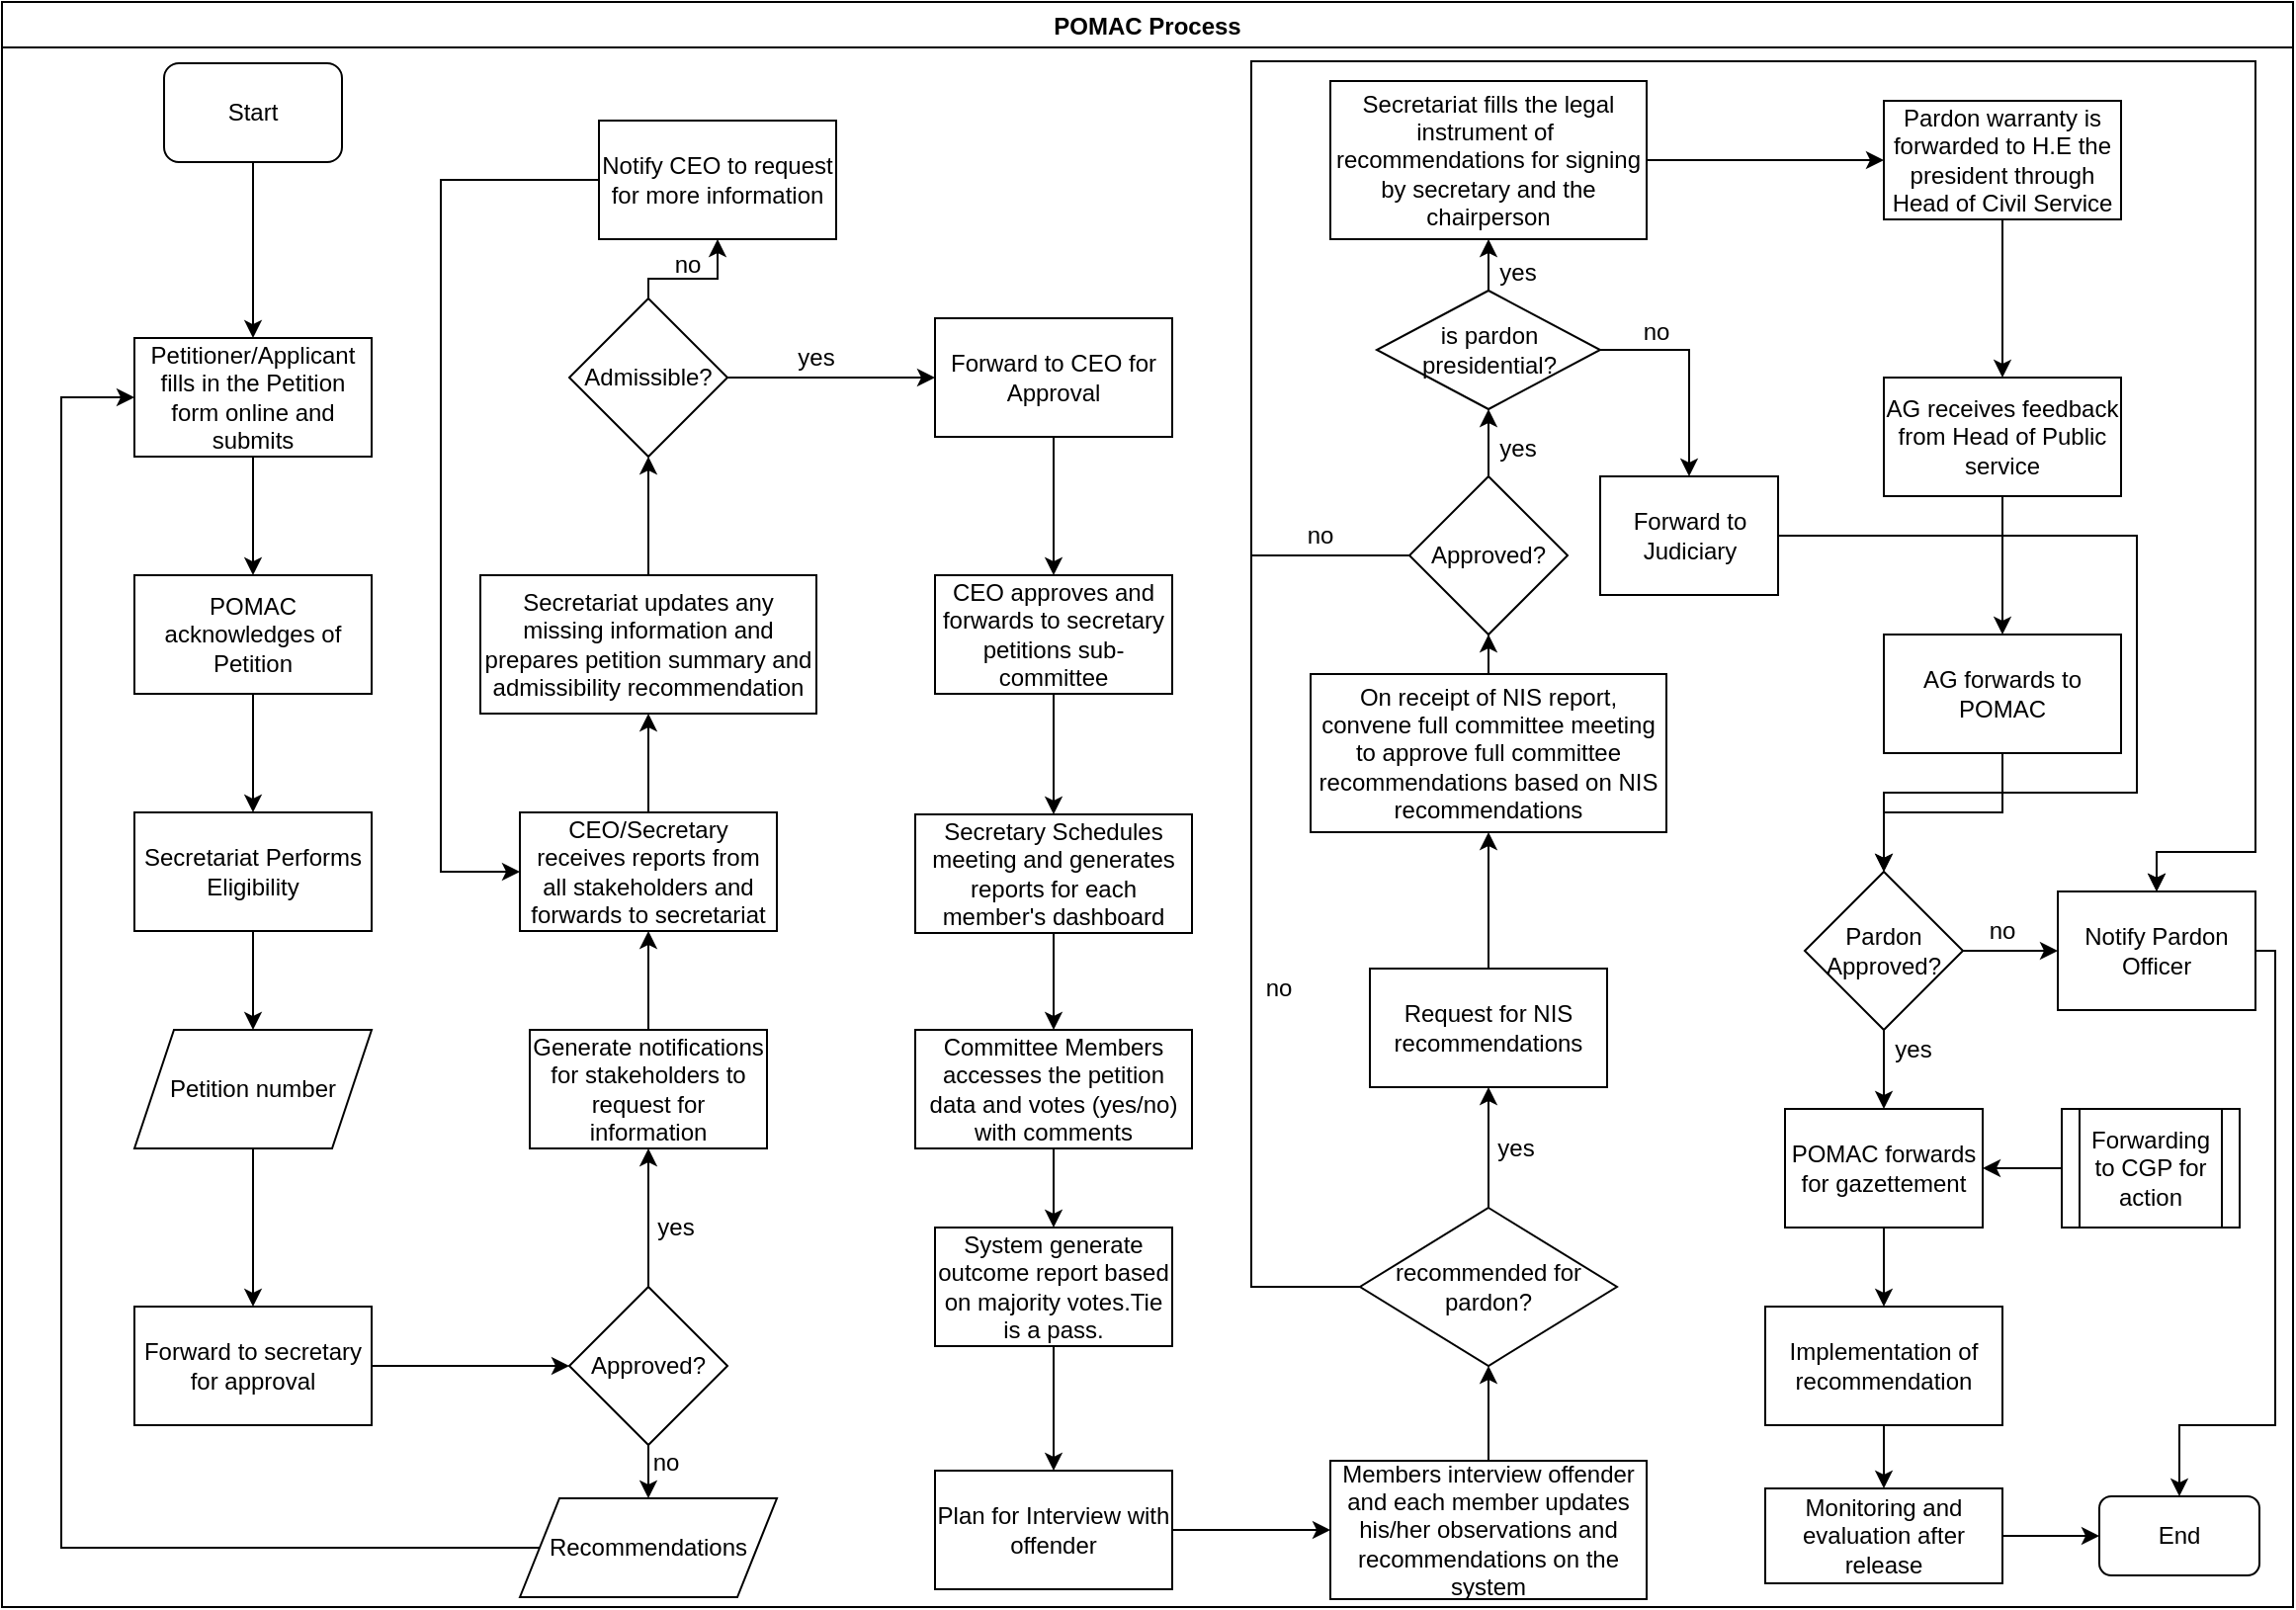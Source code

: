 <mxfile version="13.8.0" type="github">
  <diagram id="tHyQBRfuijBE6Kjzy-yp" name="Page-1">
    <mxGraphModel dx="1038" dy="547" grid="1" gridSize="10" guides="1" tooltips="1" connect="1" arrows="1" fold="1" page="1" pageScale="1" pageWidth="1169" pageHeight="827" math="0" shadow="0">
      <root>
        <mxCell id="0" />
        <mxCell id="1" parent="0" />
        <mxCell id="-Ks-MGX2oiENzWUd814f-5" value="POMAC Process" style="swimlane;" parent="1" vertex="1">
          <mxGeometry x="10" y="10" width="1159" height="812" as="geometry" />
        </mxCell>
        <mxCell id="-Ks-MGX2oiENzWUd814f-6" value="Start" style="rounded=1;whiteSpace=wrap;html=1;" parent="-Ks-MGX2oiENzWUd814f-5" vertex="1">
          <mxGeometry x="82" y="31" width="90" height="50" as="geometry" />
        </mxCell>
        <mxCell id="-Ks-MGX2oiENzWUd814f-12" value="Petitioner/Applicant fills in the Petition form online and submits" style="rounded=0;whiteSpace=wrap;html=1;" parent="-Ks-MGX2oiENzWUd814f-5" vertex="1">
          <mxGeometry x="67" y="170" width="120" height="60" as="geometry" />
        </mxCell>
        <mxCell id="-Ks-MGX2oiENzWUd814f-11" value="" style="edgeStyle=orthogonalEdgeStyle;rounded=0;orthogonalLoop=1;jettySize=auto;html=1;entryX=0.5;entryY=0;entryDx=0;entryDy=0;" parent="-Ks-MGX2oiENzWUd814f-5" source="-Ks-MGX2oiENzWUd814f-6" target="-Ks-MGX2oiENzWUd814f-12" edge="1">
          <mxGeometry relative="1" as="geometry">
            <mxPoint x="127" y="175" as="targetPoint" />
          </mxGeometry>
        </mxCell>
        <mxCell id="-Ks-MGX2oiENzWUd814f-13" value="POMAC acknowledges of Petition " style="whiteSpace=wrap;html=1;rounded=0;" parent="-Ks-MGX2oiENzWUd814f-5" vertex="1">
          <mxGeometry x="67" y="290" width="120" height="60" as="geometry" />
        </mxCell>
        <mxCell id="-Ks-MGX2oiENzWUd814f-14" value="" style="edgeStyle=orthogonalEdgeStyle;rounded=0;orthogonalLoop=1;jettySize=auto;html=1;" parent="-Ks-MGX2oiENzWUd814f-5" source="-Ks-MGX2oiENzWUd814f-12" target="-Ks-MGX2oiENzWUd814f-13" edge="1">
          <mxGeometry relative="1" as="geometry" />
        </mxCell>
        <mxCell id="-Ks-MGX2oiENzWUd814f-15" value="Secretariat Performs Eligibility" style="whiteSpace=wrap;html=1;rounded=0;" parent="-Ks-MGX2oiENzWUd814f-5" vertex="1">
          <mxGeometry x="67" y="410" width="120" height="60" as="geometry" />
        </mxCell>
        <mxCell id="-Ks-MGX2oiENzWUd814f-16" value="" style="edgeStyle=orthogonalEdgeStyle;rounded=0;orthogonalLoop=1;jettySize=auto;html=1;" parent="-Ks-MGX2oiENzWUd814f-5" source="-Ks-MGX2oiENzWUd814f-13" target="-Ks-MGX2oiENzWUd814f-15" edge="1">
          <mxGeometry relative="1" as="geometry" />
        </mxCell>
        <mxCell id="-Ks-MGX2oiENzWUd814f-17" value="Petition number" style="shape=parallelogram;perimeter=parallelogramPerimeter;whiteSpace=wrap;html=1;fixedSize=1;rounded=0;" parent="-Ks-MGX2oiENzWUd814f-5" vertex="1">
          <mxGeometry x="67" y="520" width="120" height="60" as="geometry" />
        </mxCell>
        <mxCell id="-Ks-MGX2oiENzWUd814f-18" value="" style="edgeStyle=orthogonalEdgeStyle;rounded=0;orthogonalLoop=1;jettySize=auto;html=1;" parent="-Ks-MGX2oiENzWUd814f-5" source="-Ks-MGX2oiENzWUd814f-15" target="-Ks-MGX2oiENzWUd814f-17" edge="1">
          <mxGeometry relative="1" as="geometry" />
        </mxCell>
        <mxCell id="-Ks-MGX2oiENzWUd814f-23" value="Recommendations" style="shape=parallelogram;perimeter=parallelogramPerimeter;whiteSpace=wrap;html=1;fixedSize=1;rounded=0;" parent="-Ks-MGX2oiENzWUd814f-5" vertex="1">
          <mxGeometry x="262" y="757" width="130" height="50" as="geometry" />
        </mxCell>
        <mxCell id="-Ks-MGX2oiENzWUd814f-26" value="" style="edgeStyle=orthogonalEdgeStyle;rounded=0;orthogonalLoop=1;jettySize=auto;html=1;entryX=0;entryY=0.5;entryDx=0;entryDy=0;" parent="-Ks-MGX2oiENzWUd814f-5" source="-Ks-MGX2oiENzWUd814f-23" target="-Ks-MGX2oiENzWUd814f-12" edge="1">
          <mxGeometry relative="1" as="geometry">
            <mxPoint x="167" y="782" as="targetPoint" />
            <Array as="points">
              <mxPoint x="30" y="782" />
              <mxPoint x="30" y="200" />
            </Array>
          </mxGeometry>
        </mxCell>
        <mxCell id="-Ks-MGX2oiENzWUd814f-27" value="no" style="text;html=1;strokeColor=none;fillColor=none;align=center;verticalAlign=middle;whiteSpace=wrap;rounded=0;" parent="-Ks-MGX2oiENzWUd814f-5" vertex="1">
          <mxGeometry x="316" y="729" width="40" height="20" as="geometry" />
        </mxCell>
        <mxCell id="-Ks-MGX2oiENzWUd814f-29" value="Generate notifications for stakeholders to request for information" style="whiteSpace=wrap;html=1;rounded=0;" parent="-Ks-MGX2oiENzWUd814f-5" vertex="1">
          <mxGeometry x="267" y="520" width="120" height="60" as="geometry" />
        </mxCell>
        <mxCell id="-Ks-MGX2oiENzWUd814f-31" value="yes" style="text;html=1;strokeColor=none;fillColor=none;align=center;verticalAlign=middle;whiteSpace=wrap;rounded=0;" parent="-Ks-MGX2oiENzWUd814f-5" vertex="1">
          <mxGeometry x="321" y="610" width="40" height="20" as="geometry" />
        </mxCell>
        <mxCell id="-Ks-MGX2oiENzWUd814f-34" value="CEO/Secretary receives reports from all stakeholders and forwards to secretariat" style="whiteSpace=wrap;html=1;rounded=0;" parent="-Ks-MGX2oiENzWUd814f-5" vertex="1">
          <mxGeometry x="262" y="410" width="130" height="60" as="geometry" />
        </mxCell>
        <mxCell id="-Ks-MGX2oiENzWUd814f-35" value="" style="edgeStyle=orthogonalEdgeStyle;rounded=0;orthogonalLoop=1;jettySize=auto;html=1;" parent="-Ks-MGX2oiENzWUd814f-5" source="-Ks-MGX2oiENzWUd814f-29" target="-Ks-MGX2oiENzWUd814f-34" edge="1">
          <mxGeometry relative="1" as="geometry" />
        </mxCell>
        <mxCell id="-Ks-MGX2oiENzWUd814f-36" value="Secretariat updates any missing information and prepares petition summary and admissibility recommendation" style="whiteSpace=wrap;html=1;rounded=0;" parent="-Ks-MGX2oiENzWUd814f-5" vertex="1">
          <mxGeometry x="242" y="290" width="170" height="70" as="geometry" />
        </mxCell>
        <mxCell id="-Ks-MGX2oiENzWUd814f-37" value="" style="edgeStyle=orthogonalEdgeStyle;rounded=0;orthogonalLoop=1;jettySize=auto;html=1;" parent="-Ks-MGX2oiENzWUd814f-5" source="-Ks-MGX2oiENzWUd814f-34" target="-Ks-MGX2oiENzWUd814f-36" edge="1">
          <mxGeometry relative="1" as="geometry" />
        </mxCell>
        <mxCell id="-Ks-MGX2oiENzWUd814f-39" value="" style="edgeStyle=orthogonalEdgeStyle;rounded=0;orthogonalLoop=1;jettySize=auto;html=1;entryX=0.5;entryY=1;entryDx=0;entryDy=0;" parent="-Ks-MGX2oiENzWUd814f-5" source="-Ks-MGX2oiENzWUd814f-36" target="-Ks-MGX2oiENzWUd814f-40" edge="1">
          <mxGeometry relative="1" as="geometry">
            <mxPoint x="327" y="230" as="targetPoint" />
          </mxGeometry>
        </mxCell>
        <mxCell id="-Ks-MGX2oiENzWUd814f-40" value="Admissible?" style="rhombus;whiteSpace=wrap;html=1;" parent="-Ks-MGX2oiENzWUd814f-5" vertex="1">
          <mxGeometry x="287" y="150" width="80" height="80" as="geometry" />
        </mxCell>
        <mxCell id="-Ks-MGX2oiENzWUd814f-41" value="Forward to CEO for Approval" style="whiteSpace=wrap;html=1;" parent="-Ks-MGX2oiENzWUd814f-5" vertex="1">
          <mxGeometry x="472" y="160" width="120" height="60" as="geometry" />
        </mxCell>
        <mxCell id="-Ks-MGX2oiENzWUd814f-42" value="" style="edgeStyle=orthogonalEdgeStyle;rounded=0;orthogonalLoop=1;jettySize=auto;html=1;" parent="-Ks-MGX2oiENzWUd814f-5" source="-Ks-MGX2oiENzWUd814f-40" target="-Ks-MGX2oiENzWUd814f-41" edge="1">
          <mxGeometry relative="1" as="geometry" />
        </mxCell>
        <mxCell id="-Ks-MGX2oiENzWUd814f-43" value="yes" style="text;html=1;strokeColor=none;fillColor=none;align=center;verticalAlign=middle;whiteSpace=wrap;rounded=0;" parent="-Ks-MGX2oiENzWUd814f-5" vertex="1">
          <mxGeometry x="392" y="170" width="40" height="20" as="geometry" />
        </mxCell>
        <mxCell id="-Ks-MGX2oiENzWUd814f-46" value="Notify CEO to request for more information" style="whiteSpace=wrap;html=1;" parent="-Ks-MGX2oiENzWUd814f-5" vertex="1">
          <mxGeometry x="302" y="60" width="120" height="60" as="geometry" />
        </mxCell>
        <mxCell id="-Ks-MGX2oiENzWUd814f-47" value="" style="edgeStyle=orthogonalEdgeStyle;rounded=0;orthogonalLoop=1;jettySize=auto;html=1;" parent="-Ks-MGX2oiENzWUd814f-5" source="-Ks-MGX2oiENzWUd814f-40" target="-Ks-MGX2oiENzWUd814f-46" edge="1">
          <mxGeometry relative="1" as="geometry">
            <Array as="points">
              <mxPoint x="327" y="140" />
              <mxPoint x="362" y="140" />
            </Array>
          </mxGeometry>
        </mxCell>
        <mxCell id="-Ks-MGX2oiENzWUd814f-49" value="" style="edgeStyle=orthogonalEdgeStyle;rounded=0;orthogonalLoop=1;jettySize=auto;html=1;entryX=0;entryY=0.5;entryDx=0;entryDy=0;" parent="-Ks-MGX2oiENzWUd814f-5" source="-Ks-MGX2oiENzWUd814f-46" target="-Ks-MGX2oiENzWUd814f-34" edge="1">
          <mxGeometry relative="1" as="geometry">
            <mxPoint x="222" y="90" as="targetPoint" />
            <Array as="points">
              <mxPoint x="222" y="90" />
              <mxPoint x="222" y="440" />
            </Array>
          </mxGeometry>
        </mxCell>
        <mxCell id="-Ks-MGX2oiENzWUd814f-50" value="no" style="text;html=1;strokeColor=none;fillColor=none;align=center;verticalAlign=middle;whiteSpace=wrap;rounded=0;" parent="-Ks-MGX2oiENzWUd814f-5" vertex="1">
          <mxGeometry x="327" y="123" width="40" height="20" as="geometry" />
        </mxCell>
        <mxCell id="-Ks-MGX2oiENzWUd814f-53" value="Committee Members accesses the petition data and votes (yes/no) with comments" style="whiteSpace=wrap;html=1;" parent="-Ks-MGX2oiENzWUd814f-5" vertex="1">
          <mxGeometry x="462" y="520" width="140" height="60" as="geometry" />
        </mxCell>
        <mxCell id="-Ks-MGX2oiENzWUd814f-55" value="System generate outcome report based on majority votes.Tie is a pass." style="whiteSpace=wrap;html=1;" parent="-Ks-MGX2oiENzWUd814f-5" vertex="1">
          <mxGeometry x="472" y="620" width="120" height="60" as="geometry" />
        </mxCell>
        <mxCell id="-Ks-MGX2oiENzWUd814f-56" value="" style="edgeStyle=orthogonalEdgeStyle;rounded=0;orthogonalLoop=1;jettySize=auto;html=1;" parent="-Ks-MGX2oiENzWUd814f-5" source="-Ks-MGX2oiENzWUd814f-53" target="-Ks-MGX2oiENzWUd814f-55" edge="1">
          <mxGeometry relative="1" as="geometry" />
        </mxCell>
        <mxCell id="-Ks-MGX2oiENzWUd814f-57" value="Plan for Interview with offender" style="whiteSpace=wrap;html=1;" parent="-Ks-MGX2oiENzWUd814f-5" vertex="1">
          <mxGeometry x="472" y="743" width="120" height="60" as="geometry" />
        </mxCell>
        <mxCell id="-Ks-MGX2oiENzWUd814f-58" value="" style="edgeStyle=orthogonalEdgeStyle;rounded=0;orthogonalLoop=1;jettySize=auto;html=1;" parent="-Ks-MGX2oiENzWUd814f-5" source="-Ks-MGX2oiENzWUd814f-55" target="-Ks-MGX2oiENzWUd814f-57" edge="1">
          <mxGeometry relative="1" as="geometry" />
        </mxCell>
        <mxCell id="-Ks-MGX2oiENzWUd814f-61" value="recommended for pardon?" style="rhombus;whiteSpace=wrap;html=1;" parent="-Ks-MGX2oiENzWUd814f-5" vertex="1">
          <mxGeometry x="687" y="610" width="130" height="80" as="geometry" />
        </mxCell>
        <mxCell id="-Ks-MGX2oiENzWUd814f-63" value="Request for NIS recommendations" style="whiteSpace=wrap;html=1;" parent="-Ks-MGX2oiENzWUd814f-5" vertex="1">
          <mxGeometry x="692" y="489" width="120" height="60" as="geometry" />
        </mxCell>
        <mxCell id="-Ks-MGX2oiENzWUd814f-64" value="" style="edgeStyle=orthogonalEdgeStyle;rounded=0;orthogonalLoop=1;jettySize=auto;html=1;" parent="-Ks-MGX2oiENzWUd814f-5" source="-Ks-MGX2oiENzWUd814f-61" target="-Ks-MGX2oiENzWUd814f-63" edge="1">
          <mxGeometry relative="1" as="geometry" />
        </mxCell>
        <mxCell id="-Ks-MGX2oiENzWUd814f-65" value="yes" style="text;html=1;strokeColor=none;fillColor=none;align=center;verticalAlign=middle;whiteSpace=wrap;rounded=0;" parent="-Ks-MGX2oiENzWUd814f-5" vertex="1">
          <mxGeometry x="746" y="570" width="40" height="20" as="geometry" />
        </mxCell>
        <mxCell id="-Ks-MGX2oiENzWUd814f-66" value="On receipt of NIS report, convene full committee meeting to approve full committee recommendations based on NIS recommendations" style="whiteSpace=wrap;html=1;" parent="-Ks-MGX2oiENzWUd814f-5" vertex="1">
          <mxGeometry x="662" y="340" width="180" height="80" as="geometry" />
        </mxCell>
        <mxCell id="-Ks-MGX2oiENzWUd814f-67" value="" style="edgeStyle=orthogonalEdgeStyle;rounded=0;orthogonalLoop=1;jettySize=auto;html=1;" parent="-Ks-MGX2oiENzWUd814f-5" source="-Ks-MGX2oiENzWUd814f-63" target="-Ks-MGX2oiENzWUd814f-66" edge="1">
          <mxGeometry relative="1" as="geometry" />
        </mxCell>
        <mxCell id="-Ks-MGX2oiENzWUd814f-70" value="Approved?" style="rhombus;whiteSpace=wrap;html=1;" parent="-Ks-MGX2oiENzWUd814f-5" vertex="1">
          <mxGeometry x="712" y="240" width="80" height="80" as="geometry" />
        </mxCell>
        <mxCell id="-Ks-MGX2oiENzWUd814f-69" value="" style="edgeStyle=orthogonalEdgeStyle;rounded=0;orthogonalLoop=1;jettySize=auto;html=1;entryX=0.5;entryY=1;entryDx=0;entryDy=0;" parent="-Ks-MGX2oiENzWUd814f-5" source="-Ks-MGX2oiENzWUd814f-66" target="-Ks-MGX2oiENzWUd814f-70" edge="1">
          <mxGeometry relative="1" as="geometry">
            <mxPoint x="752" y="280" as="targetPoint" />
          </mxGeometry>
        </mxCell>
        <mxCell id="-Ks-MGX2oiENzWUd814f-73" value="yes" style="text;html=1;strokeColor=none;fillColor=none;align=center;verticalAlign=middle;whiteSpace=wrap;rounded=0;" parent="-Ks-MGX2oiENzWUd814f-5" vertex="1">
          <mxGeometry x="747" y="216" width="40" height="20" as="geometry" />
        </mxCell>
        <mxCell id="-Ks-MGX2oiENzWUd814f-78" value="Pardon Approved?" style="rhombus;whiteSpace=wrap;html=1;" parent="-Ks-MGX2oiENzWUd814f-5" vertex="1">
          <mxGeometry x="912" y="440" width="80" height="80" as="geometry" />
        </mxCell>
        <mxCell id="-Ks-MGX2oiENzWUd814f-79" value="AG receives feedback from Head of Public service" style="whiteSpace=wrap;html=1;" parent="-Ks-MGX2oiENzWUd814f-5" vertex="1">
          <mxGeometry x="952" y="190" width="120" height="60" as="geometry" />
        </mxCell>
        <mxCell id="-Ks-MGX2oiENzWUd814f-85" value="yes" style="text;html=1;strokeColor=none;fillColor=none;align=center;verticalAlign=middle;whiteSpace=wrap;rounded=0;" parent="-Ks-MGX2oiENzWUd814f-5" vertex="1">
          <mxGeometry x="947" y="520" width="40" height="20" as="geometry" />
        </mxCell>
        <mxCell id="-Ks-MGX2oiENzWUd814f-83" value="AG forwards to POMAC" style="whiteSpace=wrap;html=1;" parent="-Ks-MGX2oiENzWUd814f-5" vertex="1">
          <mxGeometry x="952" y="320" width="120" height="60" as="geometry" />
        </mxCell>
        <mxCell id="-Ks-MGX2oiENzWUd814f-87" value="" style="edgeStyle=orthogonalEdgeStyle;rounded=0;orthogonalLoop=1;jettySize=auto;html=1;entryX=0.5;entryY=0;entryDx=0;entryDy=0;" parent="-Ks-MGX2oiENzWUd814f-5" source="-Ks-MGX2oiENzWUd814f-79" target="-Ks-MGX2oiENzWUd814f-83" edge="1">
          <mxGeometry relative="1" as="geometry">
            <mxPoint x="952" y="330" as="targetPoint" />
          </mxGeometry>
        </mxCell>
        <mxCell id="-Ks-MGX2oiENzWUd814f-89" value="" style="edgeStyle=orthogonalEdgeStyle;rounded=0;orthogonalLoop=1;jettySize=auto;html=1;entryX=0.5;entryY=0;entryDx=0;entryDy=0;" parent="-Ks-MGX2oiENzWUd814f-5" source="-Ks-MGX2oiENzWUd814f-83" target="-Ks-MGX2oiENzWUd814f-78" edge="1">
          <mxGeometry relative="1" as="geometry">
            <mxPoint x="952" y="460" as="targetPoint" />
          </mxGeometry>
        </mxCell>
        <mxCell id="-Ks-MGX2oiENzWUd814f-90" value="POMAC forwards for gazettement" style="whiteSpace=wrap;html=1;" parent="-Ks-MGX2oiENzWUd814f-5" vertex="1">
          <mxGeometry x="902" y="560" width="100" height="60" as="geometry" />
        </mxCell>
        <mxCell id="-Ks-MGX2oiENzWUd814f-91" value="" style="edgeStyle=orthogonalEdgeStyle;rounded=0;orthogonalLoop=1;jettySize=auto;html=1;" parent="-Ks-MGX2oiENzWUd814f-5" source="-Ks-MGX2oiENzWUd814f-78" target="-Ks-MGX2oiENzWUd814f-90" edge="1">
          <mxGeometry relative="1" as="geometry" />
        </mxCell>
        <mxCell id="-Ks-MGX2oiENzWUd814f-80" value="" style="edgeStyle=orthogonalEdgeStyle;rounded=0;orthogonalLoop=1;jettySize=auto;html=1;" parent="-Ks-MGX2oiENzWUd814f-5" source="-Ks-MGX2oiENzWUd814f-74" target="-Ks-MGX2oiENzWUd814f-79" edge="1">
          <mxGeometry relative="1" as="geometry" />
        </mxCell>
        <mxCell id="-Ks-MGX2oiENzWUd814f-74" value="Pardon warranty is forwarded to H.E the president through Head of Civil Service" style="whiteSpace=wrap;html=1;" parent="-Ks-MGX2oiENzWUd814f-5" vertex="1">
          <mxGeometry x="952" y="50" width="120" height="60" as="geometry" />
        </mxCell>
        <mxCell id="-Ks-MGX2oiENzWUd814f-92" value="Implementation of&lt;br/&gt;recommendation&lt;br/&gt;" style="whiteSpace=wrap;html=1;" parent="-Ks-MGX2oiENzWUd814f-5" vertex="1">
          <mxGeometry x="892" y="660" width="120" height="60" as="geometry" />
        </mxCell>
        <mxCell id="-Ks-MGX2oiENzWUd814f-93" value="" style="edgeStyle=orthogonalEdgeStyle;rounded=0;orthogonalLoop=1;jettySize=auto;html=1;" parent="-Ks-MGX2oiENzWUd814f-5" source="-Ks-MGX2oiENzWUd814f-90" target="-Ks-MGX2oiENzWUd814f-92" edge="1">
          <mxGeometry relative="1" as="geometry" />
        </mxCell>
        <mxCell id="-Ks-MGX2oiENzWUd814f-94" value="Forwarding to CGP for action" style="shape=process;whiteSpace=wrap;html=1;backgroundOutline=1;" parent="-Ks-MGX2oiENzWUd814f-5" vertex="1">
          <mxGeometry x="1042" y="560" width="90" height="60" as="geometry" />
        </mxCell>
        <mxCell id="-Ks-MGX2oiENzWUd814f-96" value="" style="edgeStyle=orthogonalEdgeStyle;rounded=0;orthogonalLoop=1;jettySize=auto;html=1;entryX=1;entryY=0.5;entryDx=0;entryDy=0;" parent="-Ks-MGX2oiENzWUd814f-5" source="-Ks-MGX2oiENzWUd814f-94" target="-Ks-MGX2oiENzWUd814f-90" edge="1">
          <mxGeometry relative="1" as="geometry">
            <mxPoint x="962" y="590" as="targetPoint" />
          </mxGeometry>
        </mxCell>
        <mxCell id="-Ks-MGX2oiENzWUd814f-97" value="Monitoring and evaluation after release" style="whiteSpace=wrap;html=1;" parent="-Ks-MGX2oiENzWUd814f-5" vertex="1">
          <mxGeometry x="892" y="752" width="120" height="48" as="geometry" />
        </mxCell>
        <mxCell id="-Ks-MGX2oiENzWUd814f-98" value="" style="edgeStyle=orthogonalEdgeStyle;rounded=0;orthogonalLoop=1;jettySize=auto;html=1;" parent="-Ks-MGX2oiENzWUd814f-5" source="-Ks-MGX2oiENzWUd814f-92" target="-Ks-MGX2oiENzWUd814f-97" edge="1">
          <mxGeometry relative="1" as="geometry" />
        </mxCell>
        <mxCell id="-Ks-MGX2oiENzWUd814f-102" value="End" style="rounded=1;whiteSpace=wrap;html=1;" parent="-Ks-MGX2oiENzWUd814f-5" vertex="1">
          <mxGeometry x="1061" y="756" width="81" height="40" as="geometry" />
        </mxCell>
        <mxCell id="-Ks-MGX2oiENzWUd814f-100" value="" style="edgeStyle=orthogonalEdgeStyle;rounded=0;orthogonalLoop=1;jettySize=auto;html=1;entryX=0;entryY=0.5;entryDx=0;entryDy=0;" parent="-Ks-MGX2oiENzWUd814f-5" source="-Ks-MGX2oiENzWUd814f-97" target="-Ks-MGX2oiENzWUd814f-102" edge="1">
          <mxGeometry relative="1" as="geometry">
            <mxPoint x="1112" y="776" as="targetPoint" />
          </mxGeometry>
        </mxCell>
        <mxCell id="-Ks-MGX2oiENzWUd814f-107" value="no" style="text;html=1;strokeColor=none;fillColor=none;align=center;verticalAlign=middle;whiteSpace=wrap;rounded=0;" parent="-Ks-MGX2oiENzWUd814f-5" vertex="1">
          <mxGeometry x="992" y="460" width="40" height="20" as="geometry" />
        </mxCell>
        <mxCell id="-Ks-MGX2oiENzWUd814f-110" value="no" style="text;html=1;strokeColor=none;fillColor=none;align=center;verticalAlign=middle;whiteSpace=wrap;rounded=0;" parent="-Ks-MGX2oiENzWUd814f-5" vertex="1">
          <mxGeometry x="647" y="260" width="40" height="20" as="geometry" />
        </mxCell>
        <mxCell id="-Ks-MGX2oiENzWUd814f-113" value="no" style="text;html=1;strokeColor=none;fillColor=none;align=center;verticalAlign=middle;whiteSpace=wrap;rounded=0;" parent="-Ks-MGX2oiENzWUd814f-5" vertex="1">
          <mxGeometry x="626" y="489" width="40" height="20" as="geometry" />
        </mxCell>
        <mxCell id="6u8wpM2GopLzyl4acvI8-3" value="is pardon presidential?" style="rhombus;whiteSpace=wrap;html=1;" vertex="1" parent="-Ks-MGX2oiENzWUd814f-5">
          <mxGeometry x="695.5" y="146" width="113" height="60" as="geometry" />
        </mxCell>
        <mxCell id="6u8wpM2GopLzyl4acvI8-6" value="" style="edgeStyle=orthogonalEdgeStyle;rounded=0;orthogonalLoop=1;jettySize=auto;html=1;entryX=0.5;entryY=1;entryDx=0;entryDy=0;" edge="1" parent="-Ks-MGX2oiENzWUd814f-5" source="-Ks-MGX2oiENzWUd814f-70" target="6u8wpM2GopLzyl4acvI8-3">
          <mxGeometry relative="1" as="geometry">
            <mxPoint x="852" y="280" as="targetPoint" />
          </mxGeometry>
        </mxCell>
        <mxCell id="-Ks-MGX2oiENzWUd814f-71" value="Secretariat fills the legal instrument of&amp;nbsp; recommendations for signing by secretary and the chairperson" style="whiteSpace=wrap;html=1;" parent="-Ks-MGX2oiENzWUd814f-5" vertex="1">
          <mxGeometry x="672" y="40" width="160" height="80" as="geometry" />
        </mxCell>
        <mxCell id="-Ks-MGX2oiENzWUd814f-75" value="" style="edgeStyle=orthogonalEdgeStyle;rounded=0;orthogonalLoop=1;jettySize=auto;html=1;" parent="-Ks-MGX2oiENzWUd814f-5" source="-Ks-MGX2oiENzWUd814f-71" target="-Ks-MGX2oiENzWUd814f-74" edge="1">
          <mxGeometry relative="1" as="geometry" />
        </mxCell>
        <mxCell id="6u8wpM2GopLzyl4acvI8-8" value="" style="edgeStyle=orthogonalEdgeStyle;rounded=0;orthogonalLoop=1;jettySize=auto;html=1;entryX=0.5;entryY=1;entryDx=0;entryDy=0;" edge="1" parent="-Ks-MGX2oiENzWUd814f-5" source="6u8wpM2GopLzyl4acvI8-3" target="-Ks-MGX2oiENzWUd814f-71">
          <mxGeometry relative="1" as="geometry">
            <mxPoint x="615.5" y="173" as="targetPoint" />
          </mxGeometry>
        </mxCell>
        <mxCell id="6u8wpM2GopLzyl4acvI8-10" value="Forward to Judiciary" style="whiteSpace=wrap;html=1;" vertex="1" parent="-Ks-MGX2oiENzWUd814f-5">
          <mxGeometry x="808.5" y="240" width="90" height="60" as="geometry" />
        </mxCell>
        <mxCell id="6u8wpM2GopLzyl4acvI8-11" value="" style="edgeStyle=orthogonalEdgeStyle;rounded=0;orthogonalLoop=1;jettySize=auto;html=1;entryX=0.5;entryY=0;entryDx=0;entryDy=0;exitX=1;exitY=0.5;exitDx=0;exitDy=0;" edge="1" parent="-Ks-MGX2oiENzWUd814f-5" source="6u8wpM2GopLzyl4acvI8-3" target="6u8wpM2GopLzyl4acvI8-10">
          <mxGeometry relative="1" as="geometry">
            <mxPoint x="752" y="140" as="sourcePoint" />
            <mxPoint x="1040" y="154" as="targetPoint" />
            <Array as="points">
              <mxPoint x="854" y="176" />
            </Array>
          </mxGeometry>
        </mxCell>
        <mxCell id="6u8wpM2GopLzyl4acvI8-14" value="" style="edgeStyle=orthogonalEdgeStyle;rounded=0;orthogonalLoop=1;jettySize=auto;html=1;entryX=0.5;entryY=0;entryDx=0;entryDy=0;" edge="1" parent="-Ks-MGX2oiENzWUd814f-5" source="6u8wpM2GopLzyl4acvI8-10" target="-Ks-MGX2oiENzWUd814f-78">
          <mxGeometry relative="1" as="geometry">
            <mxPoint x="1085" y="270" as="targetPoint" />
            <Array as="points">
              <mxPoint x="1080" y="400" />
              <mxPoint x="952" y="400" />
            </Array>
          </mxGeometry>
        </mxCell>
        <mxCell id="6u8wpM2GopLzyl4acvI8-12" value="no" style="text;html=1;strokeColor=none;fillColor=none;align=center;verticalAlign=middle;whiteSpace=wrap;rounded=0;" vertex="1" parent="-Ks-MGX2oiENzWUd814f-5">
          <mxGeometry x="817" y="157" width="40" height="20" as="geometry" />
        </mxCell>
        <mxCell id="-Ks-MGX2oiENzWUd814f-22" value="" style="edgeStyle=orthogonalEdgeStyle;rounded=0;orthogonalLoop=1;jettySize=auto;html=1;" parent="1" source="-Ks-MGX2oiENzWUd814f-19" target="-Ks-MGX2oiENzWUd814f-21" edge="1">
          <mxGeometry relative="1" as="geometry" />
        </mxCell>
        <mxCell id="-Ks-MGX2oiENzWUd814f-19" value="Forward to secretary for approval" style="whiteSpace=wrap;html=1;rounded=0;" parent="1" vertex="1">
          <mxGeometry x="77" y="670" width="120" height="60" as="geometry" />
        </mxCell>
        <mxCell id="-Ks-MGX2oiENzWUd814f-20" value="" style="edgeStyle=orthogonalEdgeStyle;rounded=0;orthogonalLoop=1;jettySize=auto;html=1;" parent="1" source="-Ks-MGX2oiENzWUd814f-17" target="-Ks-MGX2oiENzWUd814f-19" edge="1">
          <mxGeometry relative="1" as="geometry" />
        </mxCell>
        <mxCell id="-Ks-MGX2oiENzWUd814f-24" value="" style="edgeStyle=orthogonalEdgeStyle;rounded=0;orthogonalLoop=1;jettySize=auto;html=1;" parent="1" source="-Ks-MGX2oiENzWUd814f-21" target="-Ks-MGX2oiENzWUd814f-23" edge="1">
          <mxGeometry relative="1" as="geometry" />
        </mxCell>
        <mxCell id="-Ks-MGX2oiENzWUd814f-30" value="" style="edgeStyle=orthogonalEdgeStyle;rounded=0;orthogonalLoop=1;jettySize=auto;html=1;" parent="1" source="-Ks-MGX2oiENzWUd814f-21" target="-Ks-MGX2oiENzWUd814f-29" edge="1">
          <mxGeometry relative="1" as="geometry" />
        </mxCell>
        <mxCell id="-Ks-MGX2oiENzWUd814f-21" value="Approved?" style="rhombus;whiteSpace=wrap;html=1;rounded=0;" parent="1" vertex="1">
          <mxGeometry x="297" y="660" width="80" height="80" as="geometry" />
        </mxCell>
        <mxCell id="-Ks-MGX2oiENzWUd814f-52" value="" style="edgeStyle=orthogonalEdgeStyle;rounded=0;orthogonalLoop=1;jettySize=auto;html=1;" parent="1" source="-Ks-MGX2oiENzWUd814f-44" target="-Ks-MGX2oiENzWUd814f-51" edge="1">
          <mxGeometry relative="1" as="geometry" />
        </mxCell>
        <mxCell id="-Ks-MGX2oiENzWUd814f-44" value="CEO approves and forwards to secretary petitions sub-committee" style="whiteSpace=wrap;html=1;" parent="1" vertex="1">
          <mxGeometry x="482" y="300" width="120" height="60" as="geometry" />
        </mxCell>
        <mxCell id="-Ks-MGX2oiENzWUd814f-45" value="" style="edgeStyle=orthogonalEdgeStyle;rounded=0;orthogonalLoop=1;jettySize=auto;html=1;" parent="1" source="-Ks-MGX2oiENzWUd814f-41" target="-Ks-MGX2oiENzWUd814f-44" edge="1">
          <mxGeometry relative="1" as="geometry" />
        </mxCell>
        <mxCell id="-Ks-MGX2oiENzWUd814f-54" value="" style="edgeStyle=orthogonalEdgeStyle;rounded=0;orthogonalLoop=1;jettySize=auto;html=1;" parent="1" source="-Ks-MGX2oiENzWUd814f-51" target="-Ks-MGX2oiENzWUd814f-53" edge="1">
          <mxGeometry relative="1" as="geometry" />
        </mxCell>
        <mxCell id="-Ks-MGX2oiENzWUd814f-51" value="Secretary Schedules meeting and generates reports for each member&#39;s dashboard" style="whiteSpace=wrap;html=1;" parent="1" vertex="1">
          <mxGeometry x="472" y="421" width="140" height="60" as="geometry" />
        </mxCell>
        <mxCell id="-Ks-MGX2oiENzWUd814f-62" value="" style="edgeStyle=orthogonalEdgeStyle;rounded=0;orthogonalLoop=1;jettySize=auto;html=1;" parent="1" source="-Ks-MGX2oiENzWUd814f-59" target="-Ks-MGX2oiENzWUd814f-61" edge="1">
          <mxGeometry relative="1" as="geometry" />
        </mxCell>
        <mxCell id="-Ks-MGX2oiENzWUd814f-59" value="Members interview offender and each member updates his/her observations and recommendations on the system" style="whiteSpace=wrap;html=1;" parent="1" vertex="1">
          <mxGeometry x="682" y="748" width="160" height="70" as="geometry" />
        </mxCell>
        <mxCell id="-Ks-MGX2oiENzWUd814f-60" value="" style="edgeStyle=orthogonalEdgeStyle;rounded=0;orthogonalLoop=1;jettySize=auto;html=1;" parent="1" source="-Ks-MGX2oiENzWUd814f-57" target="-Ks-MGX2oiENzWUd814f-59" edge="1">
          <mxGeometry relative="1" as="geometry" />
        </mxCell>
        <mxCell id="-Ks-MGX2oiENzWUd814f-106" value="" style="edgeStyle=orthogonalEdgeStyle;rounded=0;orthogonalLoop=1;jettySize=auto;html=1;entryX=0.5;entryY=0;entryDx=0;entryDy=0;" parent="1" source="-Ks-MGX2oiENzWUd814f-103" target="-Ks-MGX2oiENzWUd814f-102" edge="1">
          <mxGeometry relative="1" as="geometry">
            <mxPoint x="1197" y="490" as="targetPoint" />
            <Array as="points">
              <mxPoint x="1160" y="490" />
              <mxPoint x="1160" y="730" />
              <mxPoint x="1112" y="730" />
            </Array>
          </mxGeometry>
        </mxCell>
        <mxCell id="-Ks-MGX2oiENzWUd814f-103" value="Notify Pardon Officer" style="whiteSpace=wrap;html=1;" parent="1" vertex="1">
          <mxGeometry x="1050" y="460" width="100" height="60" as="geometry" />
        </mxCell>
        <mxCell id="-Ks-MGX2oiENzWUd814f-104" value="" style="edgeStyle=orthogonalEdgeStyle;rounded=0;orthogonalLoop=1;jettySize=auto;html=1;" parent="1" source="-Ks-MGX2oiENzWUd814f-78" target="-Ks-MGX2oiENzWUd814f-103" edge="1">
          <mxGeometry relative="1" as="geometry" />
        </mxCell>
        <mxCell id="-Ks-MGX2oiENzWUd814f-109" value="" style="edgeStyle=orthogonalEdgeStyle;rounded=0;orthogonalLoop=1;jettySize=auto;html=1;entryX=0.5;entryY=0;entryDx=0;entryDy=0;" parent="1" source="-Ks-MGX2oiENzWUd814f-70" target="-Ks-MGX2oiENzWUd814f-103" edge="1">
          <mxGeometry relative="1" as="geometry">
            <mxPoint x="642" y="200" as="targetPoint" />
            <Array as="points">
              <mxPoint x="642" y="290" />
              <mxPoint x="642" y="40" />
              <mxPoint x="1150" y="40" />
              <mxPoint x="1150" y="440" />
              <mxPoint x="1100" y="440" />
            </Array>
          </mxGeometry>
        </mxCell>
        <mxCell id="-Ks-MGX2oiENzWUd814f-112" value="" style="edgeStyle=orthogonalEdgeStyle;rounded=0;orthogonalLoop=1;jettySize=auto;html=1;entryX=0.5;entryY=0;entryDx=0;entryDy=0;" parent="1" source="-Ks-MGX2oiENzWUd814f-61" target="-Ks-MGX2oiENzWUd814f-103" edge="1">
          <mxGeometry relative="1" as="geometry">
            <mxPoint x="612" y="660" as="targetPoint" />
            <Array as="points">
              <mxPoint x="642" y="660" />
              <mxPoint x="642" y="40" />
              <mxPoint x="1150" y="40" />
              <mxPoint x="1150" y="440" />
              <mxPoint x="1100" y="440" />
            </Array>
          </mxGeometry>
        </mxCell>
        <mxCell id="6u8wpM2GopLzyl4acvI8-9" value="yes" style="text;html=1;strokeColor=none;fillColor=none;align=center;verticalAlign=middle;whiteSpace=wrap;rounded=0;" vertex="1" parent="1">
          <mxGeometry x="757" y="137" width="40" height="20" as="geometry" />
        </mxCell>
      </root>
    </mxGraphModel>
  </diagram>
</mxfile>
